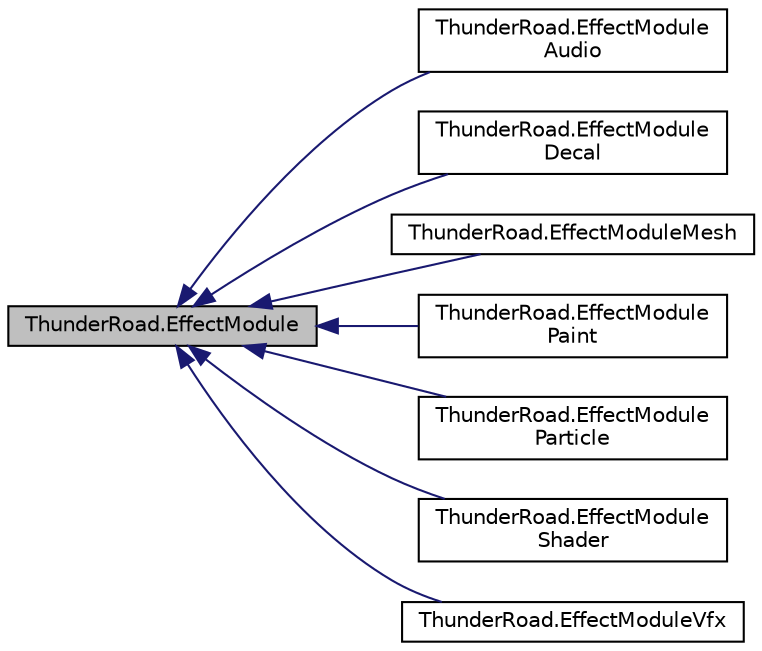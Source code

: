 digraph "ThunderRoad.EffectModule"
{
 // LATEX_PDF_SIZE
  edge [fontname="Helvetica",fontsize="10",labelfontname="Helvetica",labelfontsize="10"];
  node [fontname="Helvetica",fontsize="10",shape=record];
  rankdir="LR";
  Node1 [label="ThunderRoad.EffectModule",height=0.2,width=0.4,color="black", fillcolor="grey75", style="filled", fontcolor="black",tooltip="Class EffectModule."];
  Node1 -> Node2 [dir="back",color="midnightblue",fontsize="10",style="solid",fontname="Helvetica"];
  Node2 [label="ThunderRoad.EffectModule\lAudio",height=0.2,width=0.4,color="black", fillcolor="white", style="filled",URL="$class_thunder_road_1_1_effect_module_audio.html",tooltip="Class EffectModuleAudio. Implements the ThunderRoad.EffectModule"];
  Node1 -> Node3 [dir="back",color="midnightblue",fontsize="10",style="solid",fontname="Helvetica"];
  Node3 [label="ThunderRoad.EffectModule\lDecal",height=0.2,width=0.4,color="black", fillcolor="white", style="filled",URL="$class_thunder_road_1_1_effect_module_decal.html",tooltip="Class EffectModuleDecal. Implements the ThunderRoad.EffectModule"];
  Node1 -> Node4 [dir="back",color="midnightblue",fontsize="10",style="solid",fontname="Helvetica"];
  Node4 [label="ThunderRoad.EffectModuleMesh",height=0.2,width=0.4,color="black", fillcolor="white", style="filled",URL="$class_thunder_road_1_1_effect_module_mesh.html",tooltip="Class EffectModuleMesh. Implements the ThunderRoad.EffectModule"];
  Node1 -> Node5 [dir="back",color="midnightblue",fontsize="10",style="solid",fontname="Helvetica"];
  Node5 [label="ThunderRoad.EffectModule\lPaint",height=0.2,width=0.4,color="black", fillcolor="white", style="filled",URL="$class_thunder_road_1_1_effect_module_paint.html",tooltip="Class EffectModulePaint. Implements the ThunderRoad.EffectModule"];
  Node1 -> Node6 [dir="back",color="midnightblue",fontsize="10",style="solid",fontname="Helvetica"];
  Node6 [label="ThunderRoad.EffectModule\lParticle",height=0.2,width=0.4,color="black", fillcolor="white", style="filled",URL="$class_thunder_road_1_1_effect_module_particle.html",tooltip="Class EffectModuleParticle. Implements the ThunderRoad.EffectModule"];
  Node1 -> Node7 [dir="back",color="midnightblue",fontsize="10",style="solid",fontname="Helvetica"];
  Node7 [label="ThunderRoad.EffectModule\lShader",height=0.2,width=0.4,color="black", fillcolor="white", style="filled",URL="$class_thunder_road_1_1_effect_module_shader.html",tooltip="Class EffectModuleShader. Implements the ThunderRoad.EffectModule"];
  Node1 -> Node8 [dir="back",color="midnightblue",fontsize="10",style="solid",fontname="Helvetica"];
  Node8 [label="ThunderRoad.EffectModuleVfx",height=0.2,width=0.4,color="black", fillcolor="white", style="filled",URL="$class_thunder_road_1_1_effect_module_vfx.html",tooltip="Class EffectModuleVfx. Implements the ThunderRoad.EffectModule"];
}
